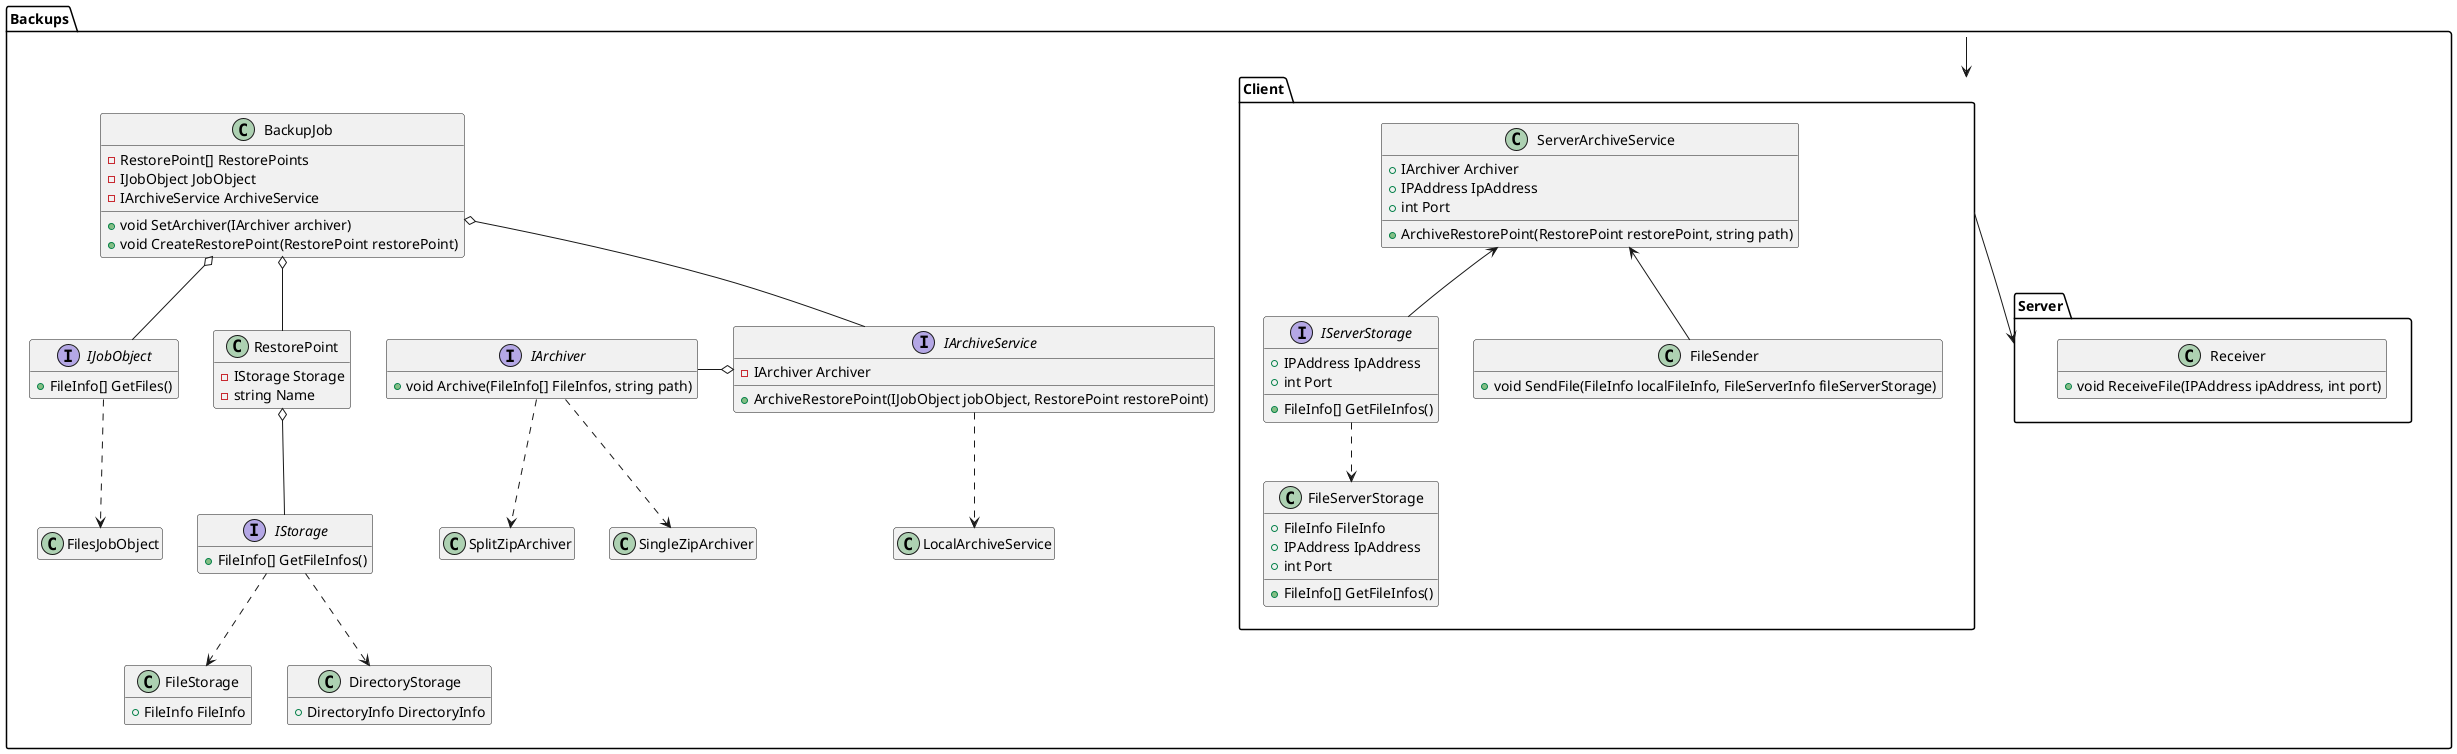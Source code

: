 ﻿@startuml

hide empty members

package Backups {
    class BackupJob {
        - RestorePoint[] RestorePoints
        - IJobObject JobObject
        - IArchiveService ArchiveService
        
        + void SetArchiver(IArchiver archiver)
        + void CreateRestorePoint(RestorePoint restorePoint)
    }
    
    interface IJobObject {
        + FileInfo[] GetFiles()
    }
    

    class FilesJobObject {
    }
    
    class RestorePoint {
        - IStorage Storage
        - string Name
    }
    
    interface IStorage {
        + FileInfo[] GetFileInfos()
    }
    
    interface IArchiveService {
        - IArchiver Archiver
        
        + ArchiveRestorePoint(IJobObject jobObject, RestorePoint restorePoint)
    }
    
    class SingleZipArchiver {
    }
    
    class SplitZipArchiver {
    }
    
    interface IArchiver {
        + void Archive(FileInfo[] FileInfos, string path)
    }
    
    class LocalArchiveService {
    }
    
    class FileStorage {
        + FileInfo FileInfo
    }
    
    class DirectoryStorage {
        + DirectoryInfo DirectoryInfo
    }
}

package Backups.Client {
    class ServerArchiveService {
        + IArchiver Archiver
        + IPAddress IpAddress
        + int Port
                
        + ArchiveRestorePoint(RestorePoint restorePoint, string path)
    }
    
    class FileServerStorage {
        + FileInfo FileInfo
        + IPAddress IpAddress
        + int Port
        
        + FileInfo[] GetFileInfos()
    }
    
    interface IServerStorage {
        + FileInfo[] GetFileInfos()
        + IPAddress IpAddress
        + int Port
    }
    
    class FileSender {
        + void SendFile(FileInfo localFileInfo, FileServerInfo fileServerStorage)
    }
}

package Backups.Server {
    class Receiver {
        + void ReceiveFile(IPAddress ipAddress, int port)
    }
}

BackupJob o-- RestorePoint
RestorePoint o-- IStorage
BackupJob o-- IJobObject
BackupJob o-- IArchiveService
IJobObject ..> FilesJobObject
IStorage ..> FileStorage
IStorage ..> DirectoryStorage
IArchiver -o IArchiveService

IArchiver ..> SingleZipArchiver
IArchiver ..> SplitZipArchiver

Backups --> Backups.Client
Backups.Client --> Backups.Server

ServerArchiveService <-- IServerStorage
ServerArchiveService <-- FileSender
IServerStorage ..> FileServerStorage

IArchiveService ..> LocalArchiveService


@enduml